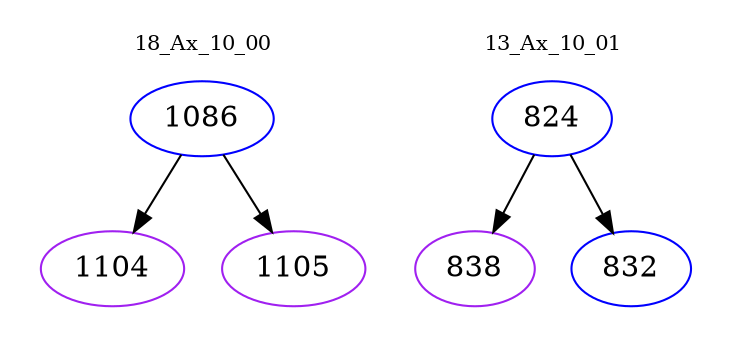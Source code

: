 digraph{
subgraph cluster_0 {
color = white
label = "18_Ax_10_00";
fontsize=10;
T0_1086 [label="1086", color="blue"]
T0_1086 -> T0_1104 [color="black"]
T0_1104 [label="1104", color="purple"]
T0_1086 -> T0_1105 [color="black"]
T0_1105 [label="1105", color="purple"]
}
subgraph cluster_1 {
color = white
label = "13_Ax_10_01";
fontsize=10;
T1_824 [label="824", color="blue"]
T1_824 -> T1_838 [color="black"]
T1_838 [label="838", color="purple"]
T1_824 -> T1_832 [color="black"]
T1_832 [label="832", color="blue"]
}
}
